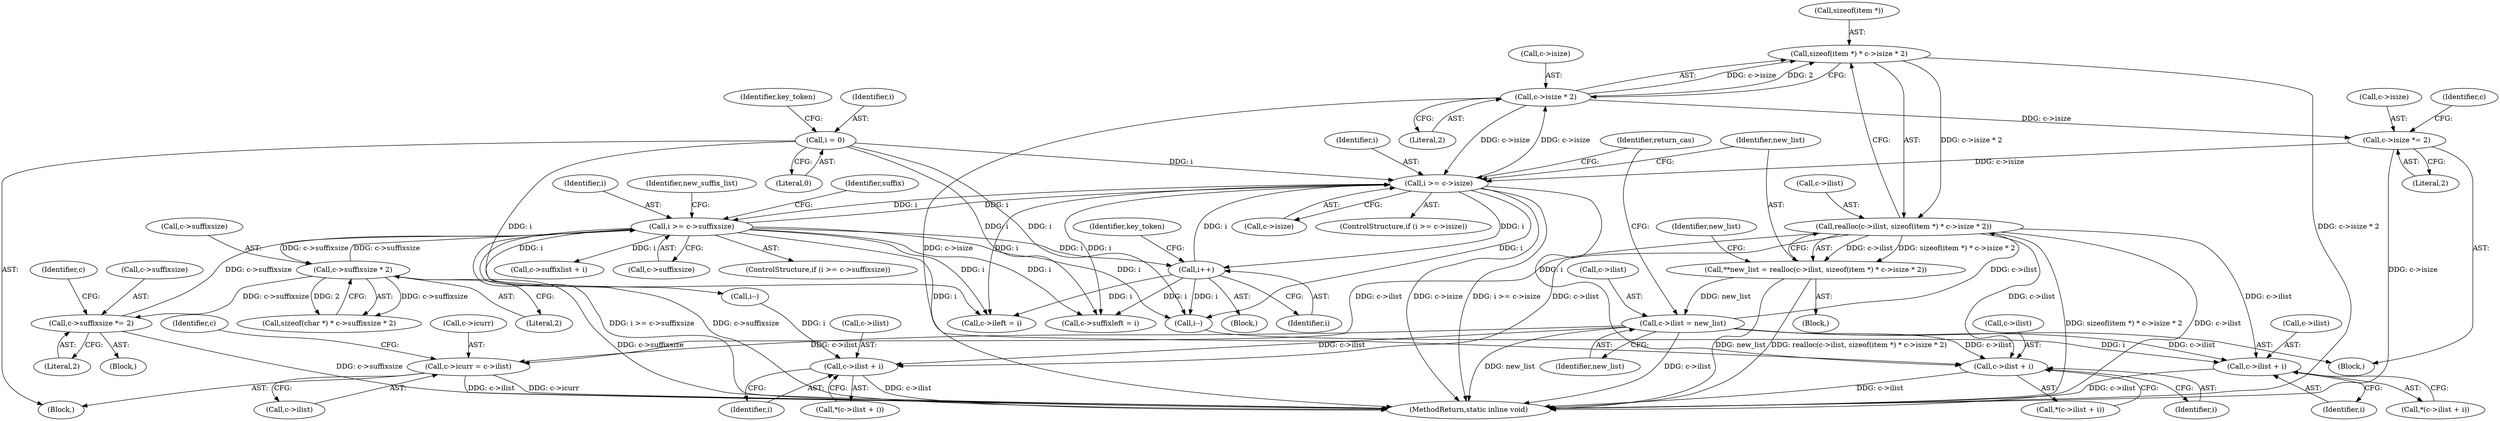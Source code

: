 digraph "0_memcached_a8c4a82787b8b6c256d61bd5c42fb7f92d1bae00@API" {
"1000206" [label="(Call,sizeof(item *) * c->isize * 2)"];
"1000209" [label="(Call,c->isize * 2)"];
"1000193" [label="(Call,i >= c->isize)"];
"1000114" [label="(Call,i = 0)"];
"1000603" [label="(Call,i++)"];
"1000261" [label="(Call,i >= c->suffixsize)"];
"1000285" [label="(Call,c->suffixsize *= 2)"];
"1000277" [label="(Call,c->suffixsize * 2)"];
"1000217" [label="(Call,c->isize *= 2)"];
"1000202" [label="(Call,realloc(c->ilist, sizeof(item *) * c->isize * 2))"];
"1000165" [label="(Call,c->ilist + i)"];
"1000200" [label="(Call,**new_list = realloc(c->ilist, sizeof(item *) * c->isize * 2))"];
"1000222" [label="(Call,c->ilist = new_list)"];
"1000338" [label="(Call,c->ilist + i)"];
"1000597" [label="(Call,c->ilist + i)"];
"1000675" [label="(Call,c->icurr = c->ilist)"];
"1000195" [label="(Call,c->isize)"];
"1000651" [label="(Identifier,key_token)"];
"1000285" [label="(Call,c->suffixsize *= 2)"];
"1000206" [label="(Call,sizeof(item *) * c->isize * 2)"];
"1000210" [label="(Call,c->isize)"];
"1000596" [label="(Call,*(c->ilist + i))"];
"1000240" [label="(Identifier,return_cas)"];
"1000307" [label="(Identifier,suffix)"];
"1000116" [label="(Literal,0)"];
"1000603" [label="(Call,i++)"];
"1000702" [label="(Call,c->suffixleft = i)"];
"1000274" [label="(Call,sizeof(char *) * c->suffixsize * 2)"];
"1000284" [label="(Block,)"];
"1000159" [label="(Call,i--)"];
"1000684" [label="(Identifier,c)"];
"1000194" [label="(Identifier,i)"];
"1000286" [label="(Call,c->suffixsize)"];
"1000198" [label="(Block,)"];
"1000338" [label="(Call,c->ilist + i)"];
"1000278" [label="(Call,c->suffixsize)"];
"1000226" [label="(Identifier,new_list)"];
"1000332" [label="(Call,i--)"];
"1000216" [label="(Block,)"];
"1000277" [label="(Call,c->suffixsize * 2)"];
"1000114" [label="(Call,i = 0)"];
"1000756" [label="(MethodReturn,static inline void)"];
"1000209" [label="(Call,c->isize * 2)"];
"1000289" [label="(Literal,2)"];
"1000203" [label="(Call,c->ilist)"];
"1000262" [label="(Identifier,i)"];
"1000222" [label="(Call,c->ilist = new_list)"];
"1000682" [label="(Call,c->ileft = i)"];
"1000164" [label="(Call,*(c->ilist + i))"];
"1000337" [label="(Call,*(c->ilist + i))"];
"1000218" [label="(Call,c->isize)"];
"1000193" [label="(Call,i >= c->isize)"];
"1000263" [label="(Call,c->suffixsize)"];
"1000215" [label="(Identifier,new_list)"];
"1000676" [label="(Call,c->icurr)"];
"1000601" [label="(Identifier,i)"];
"1000342" [label="(Identifier,i)"];
"1000260" [label="(ControlStructure,if (i >= c->suffixsize))"];
"1000346" [label="(Call,c->suffixlist + i)"];
"1000223" [label="(Call,c->ilist)"];
"1000224" [label="(Identifier,c)"];
"1000217" [label="(Call,c->isize *= 2)"];
"1000339" [label="(Call,c->ilist)"];
"1000598" [label="(Call,c->ilist)"];
"1000200" [label="(Call,**new_list = realloc(c->ilist, sizeof(item *) * c->isize * 2))"];
"1000169" [label="(Identifier,i)"];
"1000679" [label="(Call,c->ilist)"];
"1000221" [label="(Literal,2)"];
"1000202" [label="(Call,realloc(c->ilist, sizeof(item *) * c->isize * 2))"];
"1000120" [label="(Identifier,key_token)"];
"1000201" [label="(Identifier,new_list)"];
"1000597" [label="(Call,c->ilist + i)"];
"1000269" [label="(Identifier,new_suffix_list)"];
"1000213" [label="(Literal,2)"];
"1000192" [label="(ControlStructure,if (i >= c->isize))"];
"1000261" [label="(Call,i >= c->suffixsize)"];
"1000166" [label="(Call,c->ilist)"];
"1000292" [label="(Identifier,c)"];
"1000675" [label="(Call,c->icurr = c->ilist)"];
"1000110" [label="(Block,)"];
"1000281" [label="(Literal,2)"];
"1000165" [label="(Call,c->ilist + i)"];
"1000115" [label="(Identifier,i)"];
"1000191" [label="(Block,)"];
"1000604" [label="(Identifier,i)"];
"1000207" [label="(Call,sizeof(item *))"];
"1000206" -> "1000202"  [label="AST: "];
"1000206" -> "1000209"  [label="CFG: "];
"1000207" -> "1000206"  [label="AST: "];
"1000209" -> "1000206"  [label="AST: "];
"1000202" -> "1000206"  [label="CFG: "];
"1000206" -> "1000756"  [label="DDG: c->isize * 2"];
"1000206" -> "1000202"  [label="DDG: c->isize * 2"];
"1000209" -> "1000206"  [label="DDG: c->isize"];
"1000209" -> "1000206"  [label="DDG: 2"];
"1000209" -> "1000213"  [label="CFG: "];
"1000210" -> "1000209"  [label="AST: "];
"1000213" -> "1000209"  [label="AST: "];
"1000209" -> "1000756"  [label="DDG: c->isize"];
"1000209" -> "1000193"  [label="DDG: c->isize"];
"1000193" -> "1000209"  [label="DDG: c->isize"];
"1000209" -> "1000217"  [label="DDG: c->isize"];
"1000193" -> "1000192"  [label="AST: "];
"1000193" -> "1000195"  [label="CFG: "];
"1000194" -> "1000193"  [label="AST: "];
"1000195" -> "1000193"  [label="AST: "];
"1000201" -> "1000193"  [label="CFG: "];
"1000240" -> "1000193"  [label="CFG: "];
"1000193" -> "1000756"  [label="DDG: c->isize"];
"1000193" -> "1000756"  [label="DDG: i >= c->isize"];
"1000193" -> "1000159"  [label="DDG: i"];
"1000114" -> "1000193"  [label="DDG: i"];
"1000603" -> "1000193"  [label="DDG: i"];
"1000261" -> "1000193"  [label="DDG: i"];
"1000217" -> "1000193"  [label="DDG: c->isize"];
"1000193" -> "1000261"  [label="DDG: i"];
"1000193" -> "1000597"  [label="DDG: i"];
"1000193" -> "1000603"  [label="DDG: i"];
"1000193" -> "1000682"  [label="DDG: i"];
"1000193" -> "1000702"  [label="DDG: i"];
"1000114" -> "1000110"  [label="AST: "];
"1000114" -> "1000116"  [label="CFG: "];
"1000115" -> "1000114"  [label="AST: "];
"1000116" -> "1000114"  [label="AST: "];
"1000120" -> "1000114"  [label="CFG: "];
"1000114" -> "1000159"  [label="DDG: i"];
"1000114" -> "1000682"  [label="DDG: i"];
"1000114" -> "1000702"  [label="DDG: i"];
"1000603" -> "1000191"  [label="AST: "];
"1000603" -> "1000604"  [label="CFG: "];
"1000604" -> "1000603"  [label="AST: "];
"1000651" -> "1000603"  [label="CFG: "];
"1000603" -> "1000159"  [label="DDG: i"];
"1000261" -> "1000603"  [label="DDG: i"];
"1000603" -> "1000682"  [label="DDG: i"];
"1000603" -> "1000702"  [label="DDG: i"];
"1000261" -> "1000260"  [label="AST: "];
"1000261" -> "1000263"  [label="CFG: "];
"1000262" -> "1000261"  [label="AST: "];
"1000263" -> "1000261"  [label="AST: "];
"1000269" -> "1000261"  [label="CFG: "];
"1000307" -> "1000261"  [label="CFG: "];
"1000261" -> "1000756"  [label="DDG: c->suffixsize"];
"1000261" -> "1000756"  [label="DDG: i >= c->suffixsize"];
"1000261" -> "1000159"  [label="DDG: i"];
"1000285" -> "1000261"  [label="DDG: c->suffixsize"];
"1000277" -> "1000261"  [label="DDG: c->suffixsize"];
"1000261" -> "1000277"  [label="DDG: c->suffixsize"];
"1000261" -> "1000332"  [label="DDG: i"];
"1000261" -> "1000346"  [label="DDG: i"];
"1000261" -> "1000597"  [label="DDG: i"];
"1000261" -> "1000682"  [label="DDG: i"];
"1000261" -> "1000702"  [label="DDG: i"];
"1000285" -> "1000284"  [label="AST: "];
"1000285" -> "1000289"  [label="CFG: "];
"1000286" -> "1000285"  [label="AST: "];
"1000289" -> "1000285"  [label="AST: "];
"1000292" -> "1000285"  [label="CFG: "];
"1000285" -> "1000756"  [label="DDG: c->suffixsize"];
"1000277" -> "1000285"  [label="DDG: c->suffixsize"];
"1000277" -> "1000274"  [label="AST: "];
"1000277" -> "1000281"  [label="CFG: "];
"1000278" -> "1000277"  [label="AST: "];
"1000281" -> "1000277"  [label="AST: "];
"1000274" -> "1000277"  [label="CFG: "];
"1000277" -> "1000756"  [label="DDG: c->suffixsize"];
"1000277" -> "1000274"  [label="DDG: c->suffixsize"];
"1000277" -> "1000274"  [label="DDG: 2"];
"1000217" -> "1000216"  [label="AST: "];
"1000217" -> "1000221"  [label="CFG: "];
"1000218" -> "1000217"  [label="AST: "];
"1000221" -> "1000217"  [label="AST: "];
"1000224" -> "1000217"  [label="CFG: "];
"1000217" -> "1000756"  [label="DDG: c->isize"];
"1000202" -> "1000200"  [label="AST: "];
"1000203" -> "1000202"  [label="AST: "];
"1000200" -> "1000202"  [label="CFG: "];
"1000202" -> "1000756"  [label="DDG: sizeof(item *) * c->isize * 2"];
"1000202" -> "1000756"  [label="DDG: c->ilist"];
"1000202" -> "1000165"  [label="DDG: c->ilist"];
"1000202" -> "1000200"  [label="DDG: c->ilist"];
"1000202" -> "1000200"  [label="DDG: sizeof(item *) * c->isize * 2"];
"1000222" -> "1000202"  [label="DDG: c->ilist"];
"1000202" -> "1000338"  [label="DDG: c->ilist"];
"1000202" -> "1000597"  [label="DDG: c->ilist"];
"1000202" -> "1000675"  [label="DDG: c->ilist"];
"1000165" -> "1000164"  [label="AST: "];
"1000165" -> "1000169"  [label="CFG: "];
"1000166" -> "1000165"  [label="AST: "];
"1000169" -> "1000165"  [label="AST: "];
"1000164" -> "1000165"  [label="CFG: "];
"1000165" -> "1000756"  [label="DDG: c->ilist"];
"1000222" -> "1000165"  [label="DDG: c->ilist"];
"1000159" -> "1000165"  [label="DDG: i"];
"1000200" -> "1000198"  [label="AST: "];
"1000201" -> "1000200"  [label="AST: "];
"1000215" -> "1000200"  [label="CFG: "];
"1000200" -> "1000756"  [label="DDG: new_list"];
"1000200" -> "1000756"  [label="DDG: realloc(c->ilist, sizeof(item *) * c->isize * 2)"];
"1000200" -> "1000222"  [label="DDG: new_list"];
"1000222" -> "1000216"  [label="AST: "];
"1000222" -> "1000226"  [label="CFG: "];
"1000223" -> "1000222"  [label="AST: "];
"1000226" -> "1000222"  [label="AST: "];
"1000240" -> "1000222"  [label="CFG: "];
"1000222" -> "1000756"  [label="DDG: c->ilist"];
"1000222" -> "1000756"  [label="DDG: new_list"];
"1000222" -> "1000338"  [label="DDG: c->ilist"];
"1000222" -> "1000597"  [label="DDG: c->ilist"];
"1000222" -> "1000675"  [label="DDG: c->ilist"];
"1000338" -> "1000337"  [label="AST: "];
"1000338" -> "1000342"  [label="CFG: "];
"1000339" -> "1000338"  [label="AST: "];
"1000342" -> "1000338"  [label="AST: "];
"1000337" -> "1000338"  [label="CFG: "];
"1000338" -> "1000756"  [label="DDG: c->ilist"];
"1000332" -> "1000338"  [label="DDG: i"];
"1000597" -> "1000596"  [label="AST: "];
"1000597" -> "1000601"  [label="CFG: "];
"1000598" -> "1000597"  [label="AST: "];
"1000601" -> "1000597"  [label="AST: "];
"1000596" -> "1000597"  [label="CFG: "];
"1000597" -> "1000756"  [label="DDG: c->ilist"];
"1000675" -> "1000110"  [label="AST: "];
"1000675" -> "1000679"  [label="CFG: "];
"1000676" -> "1000675"  [label="AST: "];
"1000679" -> "1000675"  [label="AST: "];
"1000684" -> "1000675"  [label="CFG: "];
"1000675" -> "1000756"  [label="DDG: c->icurr"];
"1000675" -> "1000756"  [label="DDG: c->ilist"];
}
